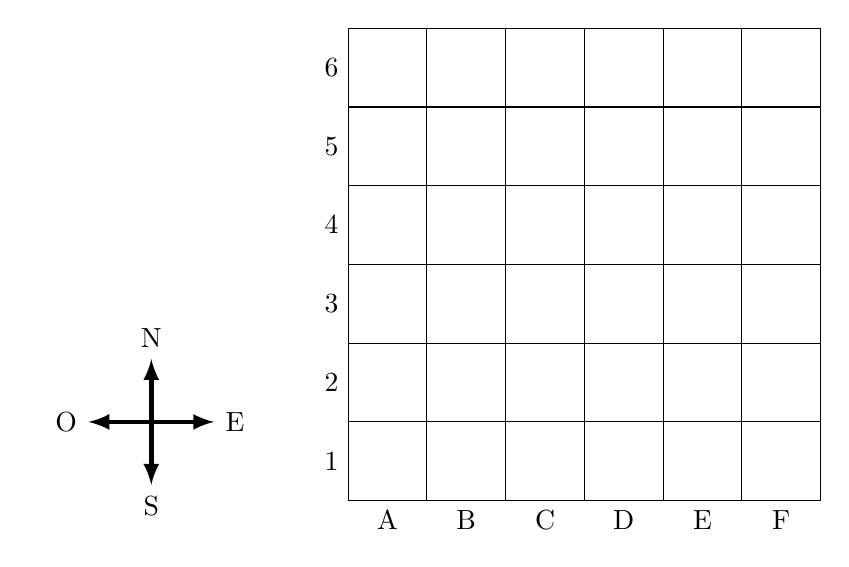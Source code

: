 \tikzstyle{line} = [draw, ultra thick]
\tikzstyle{arrow} = [->,>=latex, red,ultra thick]
\begin{tikzpicture}

% NSEO
\begin{scope}[xshift=-1.5cm,yshift=2cm,scale=0.8]
\draw[<->, >=latex, ultra thick] (-1,0) node[left]{O}--(1,0)node[right]{E};
\draw[<->, >=latex, ultra thick] (0,-1)node[below]{S}--(0,1)node[above]{N};
\end{scope}

% Grille
\draw[step=1.0, black] (1,1) grid (7,7);

% Labels
\foreach \x/\L in {1/A, 2/B, 3/C, 4/D, 5/E, 6/F}{
  \node[below] at (\x+0.5,1) {\L};
}
\foreach \y/\L in {1/1,2/2,3/3,4/4,5/5,6/6}{
  \node[left] at (1,\y+0.5) {\L};
}

% %%%%%%%%%%%%%%%%%%%%%%%%%%%%

%\draw[arrow,>->] (4.5,3.5)--++(2,0)--++(0,2)--++(-3,0)--++(0,1)--++(-2,0)--++(0,-3)--++(1,0)--++(0,-2);

%%%%%%%%%%%%%%%%%%%%%%%%%%%%
\end{tikzpicture}